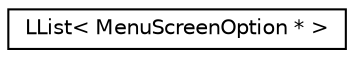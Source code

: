 digraph "Graphical Class Hierarchy"
{
 // LATEX_PDF_SIZE
  edge [fontname="Helvetica",fontsize="10",labelfontname="Helvetica",labelfontsize="10"];
  node [fontname="Helvetica",fontsize="10",shape=record];
  rankdir="LR";
  Node0 [label="LList\< MenuScreenOption * \>",height=0.2,width=0.4,color="black", fillcolor="white", style="filled",URL="$classLList.html",tooltip=" "];
}
